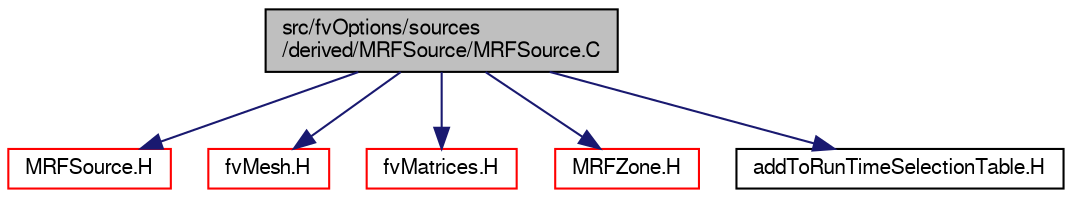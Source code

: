 digraph "src/fvOptions/sources/derived/MRFSource/MRFSource.C"
{
  bgcolor="transparent";
  edge [fontname="FreeSans",fontsize="10",labelfontname="FreeSans",labelfontsize="10"];
  node [fontname="FreeSans",fontsize="10",shape=record];
  Node0 [label="src/fvOptions/sources\l/derived/MRFSource/MRFSource.C",height=0.2,width=0.4,color="black", fillcolor="grey75", style="filled", fontcolor="black"];
  Node0 -> Node1 [color="midnightblue",fontsize="10",style="solid",fontname="FreeSans"];
  Node1 [label="MRFSource.H",height=0.2,width=0.4,color="red",URL="$a04661.html"];
  Node0 -> Node258 [color="midnightblue",fontsize="10",style="solid",fontname="FreeSans"];
  Node258 [label="fvMesh.H",height=0.2,width=0.4,color="red",URL="$a03533.html"];
  Node0 -> Node304 [color="midnightblue",fontsize="10",style="solid",fontname="FreeSans"];
  Node304 [label="fvMatrices.H",height=0.2,width=0.4,color="red",URL="$a03272.html",tooltip="A special matrix type and solver, designed for finite volume solutions of scalar equations. "];
  Node0 -> Node349 [color="midnightblue",fontsize="10",style="solid",fontname="FreeSans"];
  Node349 [label="MRFZone.H",height=0.2,width=0.4,color="red",URL="$a01265.html"];
  Node0 -> Node355 [color="midnightblue",fontsize="10",style="solid",fontname="FreeSans"];
  Node355 [label="addToRunTimeSelectionTable.H",height=0.2,width=0.4,color="black",URL="$a09263.html",tooltip="Macros for easy insertion into run-time selection tables. "];
}
